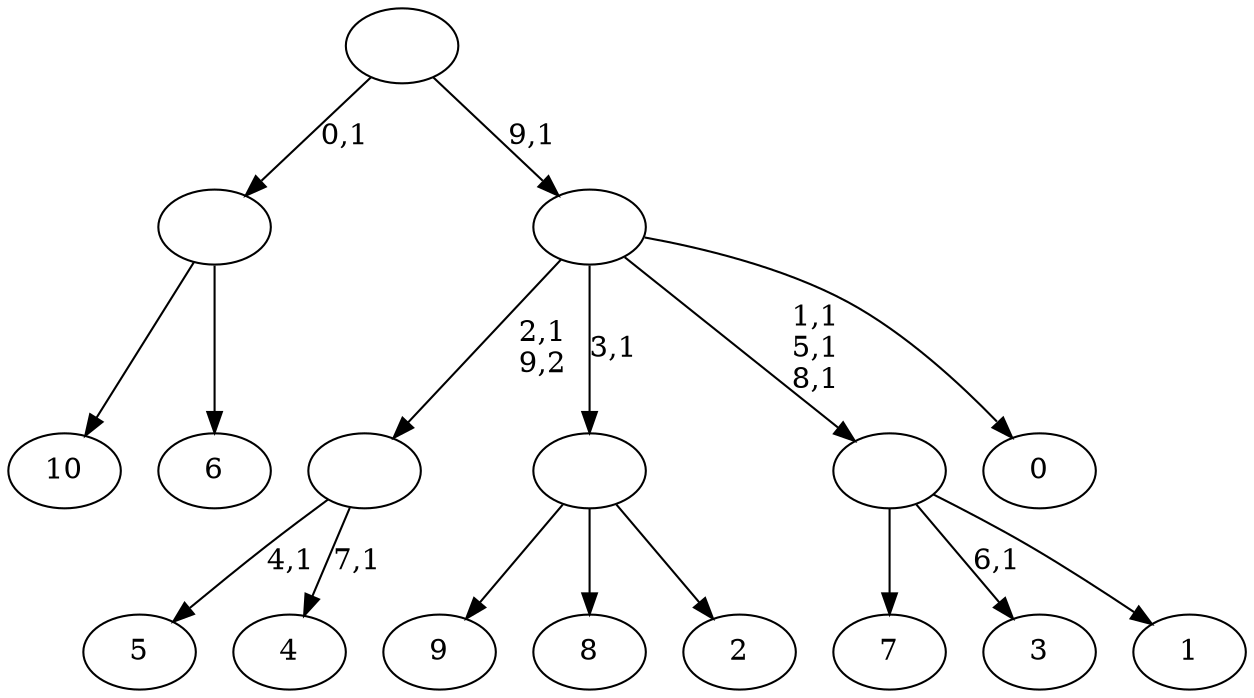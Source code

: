 digraph T {
	21 [label="10"]
	20 [label="9"]
	19 [label="8"]
	18 [label="7"]
	17 [label="6"]
	16 [label=""]
	15 [label="5"]
	13 [label="4"]
	11 [label=""]
	10 [label="3"]
	8 [label="2"]
	7 [label=""]
	6 [label="1"]
	5 [label=""]
	2 [label="0"]
	1 [label=""]
	0 [label=""]
	16 -> 21 [label=""]
	16 -> 17 [label=""]
	11 -> 13 [label="7,1"]
	11 -> 15 [label="4,1"]
	7 -> 20 [label=""]
	7 -> 19 [label=""]
	7 -> 8 [label=""]
	5 -> 10 [label="6,1"]
	5 -> 18 [label=""]
	5 -> 6 [label=""]
	1 -> 5 [label="1,1\n5,1\n8,1"]
	1 -> 11 [label="2,1\n9,2"]
	1 -> 7 [label="3,1"]
	1 -> 2 [label=""]
	0 -> 16 [label="0,1"]
	0 -> 1 [label="9,1"]
}
